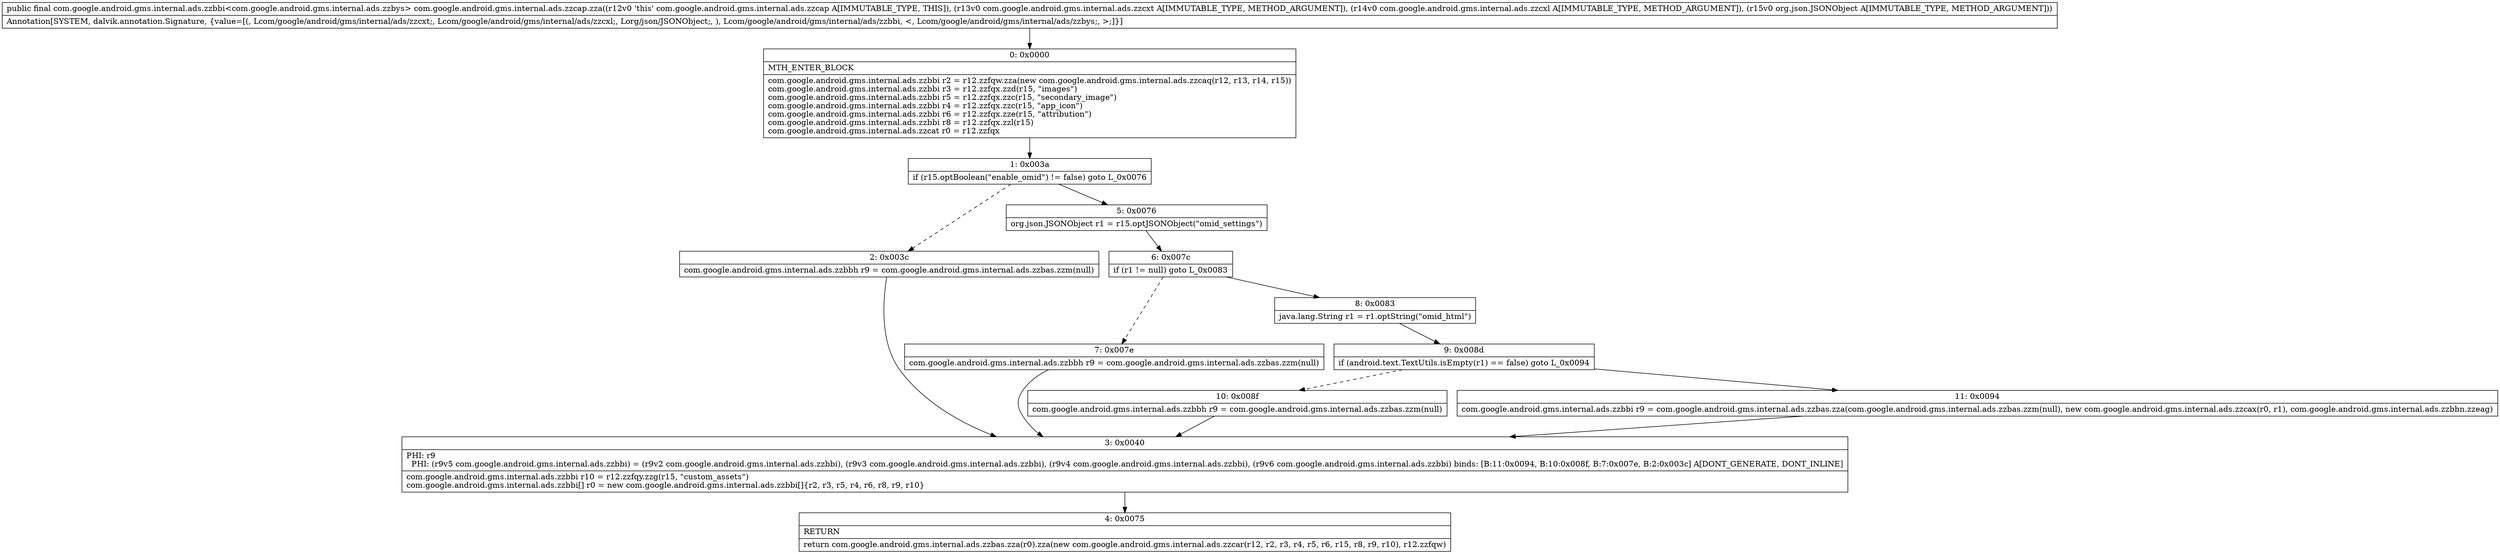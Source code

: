 digraph "CFG forcom.google.android.gms.internal.ads.zzcap.zza(Lcom\/google\/android\/gms\/internal\/ads\/zzcxt;Lcom\/google\/android\/gms\/internal\/ads\/zzcxl;Lorg\/json\/JSONObject;)Lcom\/google\/android\/gms\/internal\/ads\/zzbbi;" {
Node_0 [shape=record,label="{0\:\ 0x0000|MTH_ENTER_BLOCK\l|com.google.android.gms.internal.ads.zzbbi r2 = r12.zzfqw.zza(new com.google.android.gms.internal.ads.zzcaq(r12, r13, r14, r15))\lcom.google.android.gms.internal.ads.zzbbi r3 = r12.zzfqx.zzd(r15, \"images\")\lcom.google.android.gms.internal.ads.zzbbi r5 = r12.zzfqx.zzc(r15, \"secondary_image\")\lcom.google.android.gms.internal.ads.zzbbi r4 = r12.zzfqx.zzc(r15, \"app_icon\")\lcom.google.android.gms.internal.ads.zzbbi r6 = r12.zzfqx.zze(r15, \"attribution\")\lcom.google.android.gms.internal.ads.zzbbi r8 = r12.zzfqx.zzl(r15)\lcom.google.android.gms.internal.ads.zzcat r0 = r12.zzfqx\l}"];
Node_1 [shape=record,label="{1\:\ 0x003a|if (r15.optBoolean(\"enable_omid\") != false) goto L_0x0076\l}"];
Node_2 [shape=record,label="{2\:\ 0x003c|com.google.android.gms.internal.ads.zzbbh r9 = com.google.android.gms.internal.ads.zzbas.zzm(null)\l}"];
Node_3 [shape=record,label="{3\:\ 0x0040|PHI: r9 \l  PHI: (r9v5 com.google.android.gms.internal.ads.zzbbi) = (r9v2 com.google.android.gms.internal.ads.zzbbi), (r9v3 com.google.android.gms.internal.ads.zzbbi), (r9v4 com.google.android.gms.internal.ads.zzbbi), (r9v6 com.google.android.gms.internal.ads.zzbbi) binds: [B:11:0x0094, B:10:0x008f, B:7:0x007e, B:2:0x003c] A[DONT_GENERATE, DONT_INLINE]\l|com.google.android.gms.internal.ads.zzbbi r10 = r12.zzfqy.zzg(r15, \"custom_assets\")\lcom.google.android.gms.internal.ads.zzbbi[] r0 = new com.google.android.gms.internal.ads.zzbbi[]\{r2, r3, r5, r4, r6, r8, r9, r10\}\l}"];
Node_4 [shape=record,label="{4\:\ 0x0075|RETURN\l|return com.google.android.gms.internal.ads.zzbas.zza(r0).zza(new com.google.android.gms.internal.ads.zzcar(r12, r2, r3, r4, r5, r6, r15, r8, r9, r10), r12.zzfqw)\l}"];
Node_5 [shape=record,label="{5\:\ 0x0076|org.json.JSONObject r1 = r15.optJSONObject(\"omid_settings\")\l}"];
Node_6 [shape=record,label="{6\:\ 0x007c|if (r1 != null) goto L_0x0083\l}"];
Node_7 [shape=record,label="{7\:\ 0x007e|com.google.android.gms.internal.ads.zzbbh r9 = com.google.android.gms.internal.ads.zzbas.zzm(null)\l}"];
Node_8 [shape=record,label="{8\:\ 0x0083|java.lang.String r1 = r1.optString(\"omid_html\")\l}"];
Node_9 [shape=record,label="{9\:\ 0x008d|if (android.text.TextUtils.isEmpty(r1) == false) goto L_0x0094\l}"];
Node_10 [shape=record,label="{10\:\ 0x008f|com.google.android.gms.internal.ads.zzbbh r9 = com.google.android.gms.internal.ads.zzbas.zzm(null)\l}"];
Node_11 [shape=record,label="{11\:\ 0x0094|com.google.android.gms.internal.ads.zzbbi r9 = com.google.android.gms.internal.ads.zzbas.zza(com.google.android.gms.internal.ads.zzbas.zzm(null), new com.google.android.gms.internal.ads.zzcax(r0, r1), com.google.android.gms.internal.ads.zzbbn.zzeag)\l}"];
MethodNode[shape=record,label="{public final com.google.android.gms.internal.ads.zzbbi\<com.google.android.gms.internal.ads.zzbys\> com.google.android.gms.internal.ads.zzcap.zza((r12v0 'this' com.google.android.gms.internal.ads.zzcap A[IMMUTABLE_TYPE, THIS]), (r13v0 com.google.android.gms.internal.ads.zzcxt A[IMMUTABLE_TYPE, METHOD_ARGUMENT]), (r14v0 com.google.android.gms.internal.ads.zzcxl A[IMMUTABLE_TYPE, METHOD_ARGUMENT]), (r15v0 org.json.JSONObject A[IMMUTABLE_TYPE, METHOD_ARGUMENT]))  | Annotation[SYSTEM, dalvik.annotation.Signature, \{value=[(, Lcom\/google\/android\/gms\/internal\/ads\/zzcxt;, Lcom\/google\/android\/gms\/internal\/ads\/zzcxl;, Lorg\/json\/JSONObject;, ), Lcom\/google\/android\/gms\/internal\/ads\/zzbbi, \<, Lcom\/google\/android\/gms\/internal\/ads\/zzbys;, \>;]\}]\l}"];
MethodNode -> Node_0;
Node_0 -> Node_1;
Node_1 -> Node_2[style=dashed];
Node_1 -> Node_5;
Node_2 -> Node_3;
Node_3 -> Node_4;
Node_5 -> Node_6;
Node_6 -> Node_7[style=dashed];
Node_6 -> Node_8;
Node_7 -> Node_3;
Node_8 -> Node_9;
Node_9 -> Node_10[style=dashed];
Node_9 -> Node_11;
Node_10 -> Node_3;
Node_11 -> Node_3;
}

